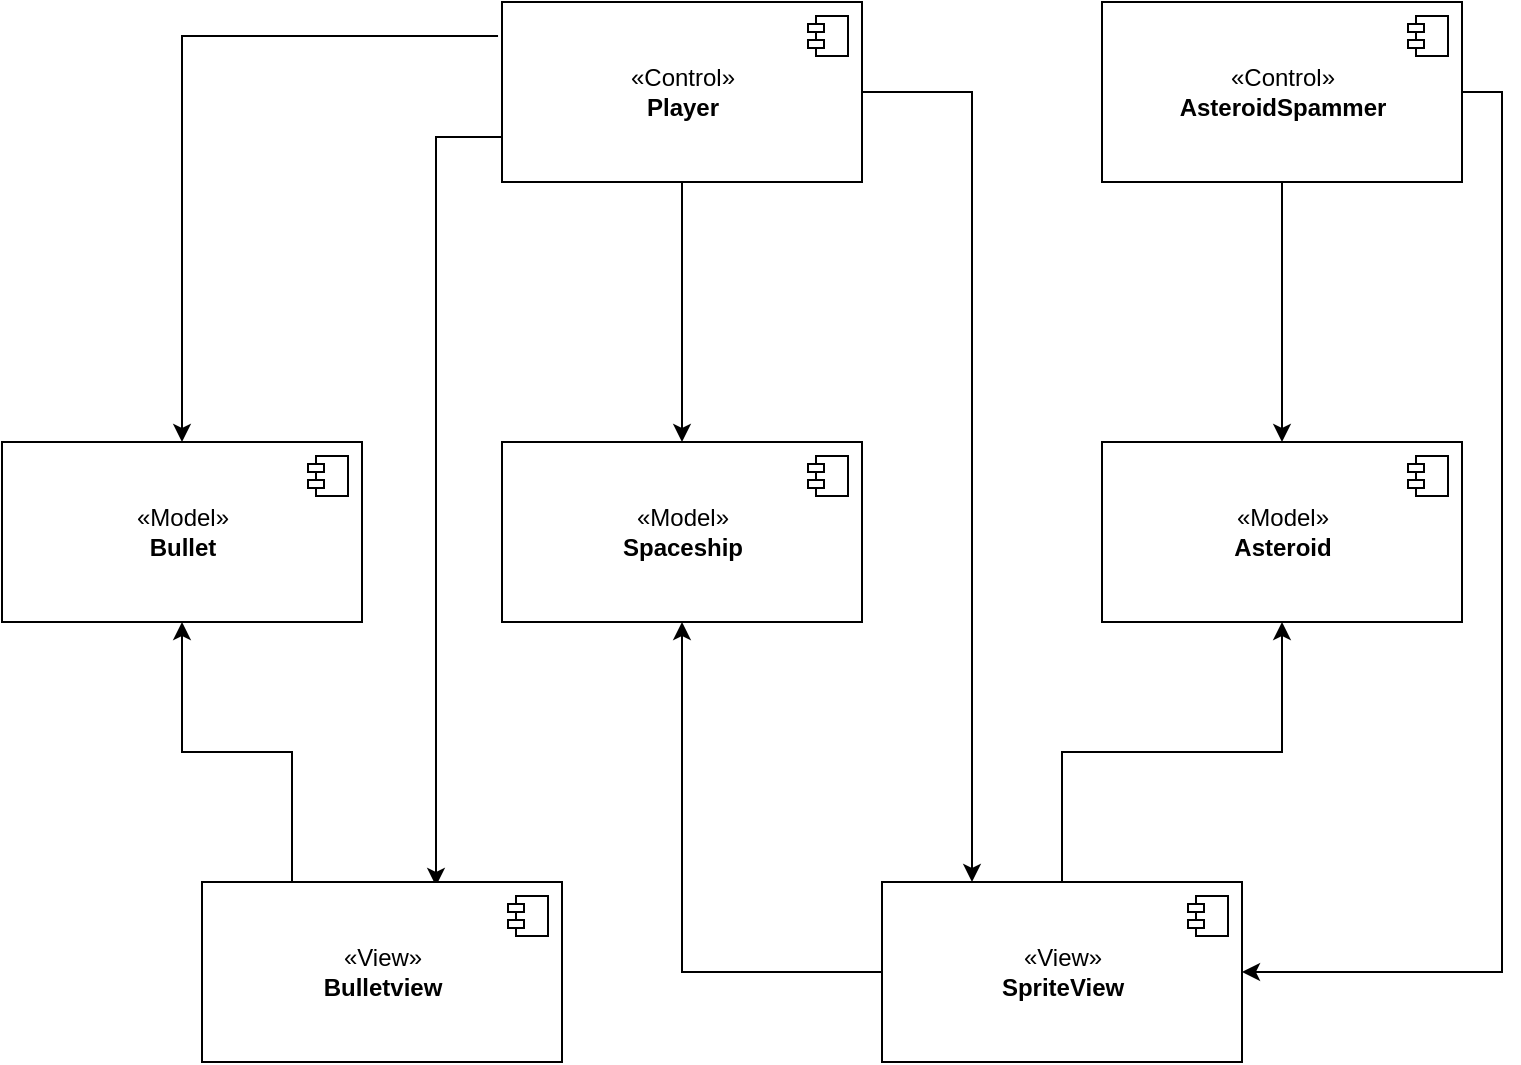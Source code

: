 <mxfile version="13.0.1" type="device"><diagram id="vFjEIbRMkwxj5TpjMdXL" name="Page-1"><mxGraphModel dx="1422" dy="820" grid="1" gridSize="10" guides="1" tooltips="1" connect="1" arrows="1" fold="1" page="1" pageScale="1" pageWidth="827" pageHeight="1169" math="0" shadow="0"><root><mxCell id="0"/><mxCell id="1" parent="0"/><mxCell id="MxAH_zKPBdzww-Ihfenj-20" value="«Model»&lt;br&gt;&lt;b&gt;Spaceship&lt;/b&gt;" style="html=1;dropTarget=0;" vertex="1" parent="1"><mxGeometry x="280" y="300" width="180" height="90" as="geometry"/></mxCell><mxCell id="MxAH_zKPBdzww-Ihfenj-21" value="" style="shape=component;jettyWidth=8;jettyHeight=4;" vertex="1" parent="MxAH_zKPBdzww-Ihfenj-20"><mxGeometry x="1" width="20" height="20" relative="1" as="geometry"><mxPoint x="-27" y="7" as="offset"/></mxGeometry></mxCell><mxCell id="MxAH_zKPBdzww-Ihfenj-25" style="edgeStyle=orthogonalEdgeStyle;rounded=0;orthogonalLoop=1;jettySize=auto;html=1;exitX=0.5;exitY=1;exitDx=0;exitDy=0;entryX=0.5;entryY=0;entryDx=0;entryDy=0;" edge="1" parent="1" source="MxAH_zKPBdzww-Ihfenj-22" target="MxAH_zKPBdzww-Ihfenj-20"><mxGeometry relative="1" as="geometry"/></mxCell><mxCell id="MxAH_zKPBdzww-Ihfenj-64" style="edgeStyle=orthogonalEdgeStyle;rounded=0;orthogonalLoop=1;jettySize=auto;html=1;exitX=1;exitY=0.5;exitDx=0;exitDy=0;entryX=0.25;entryY=0;entryDx=0;entryDy=0;" edge="1" parent="1" source="MxAH_zKPBdzww-Ihfenj-22" target="MxAH_zKPBdzww-Ihfenj-36"><mxGeometry relative="1" as="geometry"/></mxCell><mxCell id="MxAH_zKPBdzww-Ihfenj-67" style="edgeStyle=orthogonalEdgeStyle;rounded=0;orthogonalLoop=1;jettySize=auto;html=1;exitX=-0.011;exitY=0.189;exitDx=0;exitDy=0;entryX=0.5;entryY=0;entryDx=0;entryDy=0;exitPerimeter=0;" edge="1" parent="1" source="MxAH_zKPBdzww-Ihfenj-22" target="MxAH_zKPBdzww-Ihfenj-41"><mxGeometry relative="1" as="geometry"/></mxCell><mxCell id="MxAH_zKPBdzww-Ihfenj-70" style="edgeStyle=orthogonalEdgeStyle;rounded=0;orthogonalLoop=1;jettySize=auto;html=1;exitX=0;exitY=0.75;exitDx=0;exitDy=0;entryX=0.65;entryY=0.022;entryDx=0;entryDy=0;entryPerimeter=0;" edge="1" parent="1" source="MxAH_zKPBdzww-Ihfenj-22" target="MxAH_zKPBdzww-Ihfenj-68"><mxGeometry relative="1" as="geometry"/></mxCell><mxCell id="MxAH_zKPBdzww-Ihfenj-22" value="«Control»&lt;br&gt;&lt;b&gt;Player&lt;/b&gt;" style="html=1;dropTarget=0;" vertex="1" parent="1"><mxGeometry x="280" y="80" width="180" height="90" as="geometry"/></mxCell><mxCell id="MxAH_zKPBdzww-Ihfenj-23" value="" style="shape=component;jettyWidth=8;jettyHeight=4;" vertex="1" parent="MxAH_zKPBdzww-Ihfenj-22"><mxGeometry x="1" width="20" height="20" relative="1" as="geometry"><mxPoint x="-27" y="7" as="offset"/></mxGeometry></mxCell><mxCell id="MxAH_zKPBdzww-Ihfenj-34" style="edgeStyle=orthogonalEdgeStyle;rounded=0;orthogonalLoop=1;jettySize=auto;html=1;exitX=0.5;exitY=1;exitDx=0;exitDy=0;entryX=0.5;entryY=0;entryDx=0;entryDy=0;" edge="1" parent="1" source="MxAH_zKPBdzww-Ihfenj-29" target="MxAH_zKPBdzww-Ihfenj-31"><mxGeometry relative="1" as="geometry"/></mxCell><mxCell id="MxAH_zKPBdzww-Ihfenj-55" style="edgeStyle=orthogonalEdgeStyle;rounded=0;orthogonalLoop=1;jettySize=auto;html=1;exitX=1;exitY=0.5;exitDx=0;exitDy=0;entryX=1;entryY=0.5;entryDx=0;entryDy=0;" edge="1" parent="1" source="MxAH_zKPBdzww-Ihfenj-29" target="MxAH_zKPBdzww-Ihfenj-36"><mxGeometry relative="1" as="geometry"/></mxCell><mxCell id="MxAH_zKPBdzww-Ihfenj-29" value="«Control»&lt;br&gt;&lt;b&gt;AsteroidSpammer&lt;/b&gt;" style="html=1;dropTarget=0;" vertex="1" parent="1"><mxGeometry x="580" y="80" width="180" height="90" as="geometry"/></mxCell><mxCell id="MxAH_zKPBdzww-Ihfenj-30" value="" style="shape=component;jettyWidth=8;jettyHeight=4;" vertex="1" parent="MxAH_zKPBdzww-Ihfenj-29"><mxGeometry x="1" width="20" height="20" relative="1" as="geometry"><mxPoint x="-27" y="7" as="offset"/></mxGeometry></mxCell><mxCell id="MxAH_zKPBdzww-Ihfenj-31" value="«Model»&lt;br&gt;&lt;b&gt;Asteroid&lt;/b&gt;" style="html=1;dropTarget=0;" vertex="1" parent="1"><mxGeometry x="580" y="300" width="180" height="90" as="geometry"/></mxCell><mxCell id="MxAH_zKPBdzww-Ihfenj-32" value="" style="shape=component;jettyWidth=8;jettyHeight=4;" vertex="1" parent="MxAH_zKPBdzww-Ihfenj-31"><mxGeometry x="1" width="20" height="20" relative="1" as="geometry"><mxPoint x="-27" y="7" as="offset"/></mxGeometry></mxCell><mxCell id="MxAH_zKPBdzww-Ihfenj-61" style="edgeStyle=orthogonalEdgeStyle;rounded=0;orthogonalLoop=1;jettySize=auto;html=1;exitX=0.5;exitY=0;exitDx=0;exitDy=0;entryX=0.5;entryY=1;entryDx=0;entryDy=0;" edge="1" parent="1" source="MxAH_zKPBdzww-Ihfenj-36" target="MxAH_zKPBdzww-Ihfenj-31"><mxGeometry relative="1" as="geometry"/></mxCell><mxCell id="MxAH_zKPBdzww-Ihfenj-63" style="edgeStyle=orthogonalEdgeStyle;rounded=0;orthogonalLoop=1;jettySize=auto;html=1;exitX=0;exitY=0.5;exitDx=0;exitDy=0;entryX=0.5;entryY=1;entryDx=0;entryDy=0;" edge="1" parent="1" source="MxAH_zKPBdzww-Ihfenj-36" target="MxAH_zKPBdzww-Ihfenj-20"><mxGeometry relative="1" as="geometry"/></mxCell><mxCell id="MxAH_zKPBdzww-Ihfenj-36" value="«View»&lt;br&gt;&lt;b&gt;SpriteView&lt;/b&gt;" style="html=1;dropTarget=0;" vertex="1" parent="1"><mxGeometry x="470" y="520" width="180" height="90" as="geometry"/></mxCell><mxCell id="MxAH_zKPBdzww-Ihfenj-37" value="" style="shape=component;jettyWidth=8;jettyHeight=4;" vertex="1" parent="MxAH_zKPBdzww-Ihfenj-36"><mxGeometry x="1" width="20" height="20" relative="1" as="geometry"><mxPoint x="-27" y="7" as="offset"/></mxGeometry></mxCell><mxCell id="MxAH_zKPBdzww-Ihfenj-41" value="«Model»&lt;br&gt;&lt;b&gt;Bullet&lt;/b&gt;" style="html=1;dropTarget=0;" vertex="1" parent="1"><mxGeometry x="30" y="300" width="180" height="90" as="geometry"/></mxCell><mxCell id="MxAH_zKPBdzww-Ihfenj-42" value="" style="shape=component;jettyWidth=8;jettyHeight=4;" vertex="1" parent="MxAH_zKPBdzww-Ihfenj-41"><mxGeometry x="1" width="20" height="20" relative="1" as="geometry"><mxPoint x="-27" y="7" as="offset"/></mxGeometry></mxCell><mxCell id="MxAH_zKPBdzww-Ihfenj-71" style="edgeStyle=orthogonalEdgeStyle;rounded=0;orthogonalLoop=1;jettySize=auto;html=1;exitX=0.25;exitY=0;exitDx=0;exitDy=0;entryX=0.5;entryY=1;entryDx=0;entryDy=0;" edge="1" parent="1" source="MxAH_zKPBdzww-Ihfenj-68" target="MxAH_zKPBdzww-Ihfenj-41"><mxGeometry relative="1" as="geometry"/></mxCell><mxCell id="MxAH_zKPBdzww-Ihfenj-68" value="«View»&lt;br&gt;&lt;b&gt;Bulletview&lt;/b&gt;" style="html=1;dropTarget=0;" vertex="1" parent="1"><mxGeometry x="130" y="520" width="180" height="90" as="geometry"/></mxCell><mxCell id="MxAH_zKPBdzww-Ihfenj-69" value="" style="shape=component;jettyWidth=8;jettyHeight=4;" vertex="1" parent="MxAH_zKPBdzww-Ihfenj-68"><mxGeometry x="1" width="20" height="20" relative="1" as="geometry"><mxPoint x="-27" y="7" as="offset"/></mxGeometry></mxCell></root></mxGraphModel></diagram></mxfile>